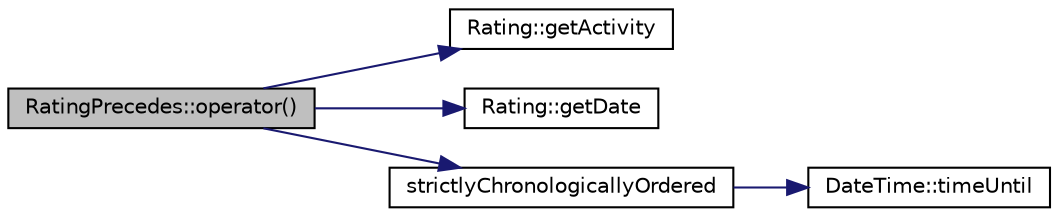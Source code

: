 digraph G
{
  edge [fontname="Helvetica",fontsize="10",labelfontname="Helvetica",labelfontsize="10"];
  node [fontname="Helvetica",fontsize="10",shape=record];
  rankdir=LR;
  Node1 [label="RatingPrecedes::operator()",height=0.2,width=0.4,color="black", fillcolor="grey75", style="filled" fontcolor="black"];
  Node1 -> Node2 [color="midnightblue",fontsize="10",style="solid",fontname="Helvetica"];
  Node2 [label="Rating::getActivity",height=0.2,width=0.4,color="black", fillcolor="white", style="filled",URL="$class_rating.html#a4cc66ebef80f160f94a58447bbb09a37"];
  Node1 -> Node3 [color="midnightblue",fontsize="10",style="solid",fontname="Helvetica"];
  Node3 [label="Rating::getDate",height=0.2,width=0.4,color="black", fillcolor="white", style="filled",URL="$class_rating.html#a7db2e3297f984c77d3247707a93e4584"];
  Node1 -> Node4 [color="midnightblue",fontsize="10",style="solid",fontname="Helvetica"];
  Node4 [label="strictlyChronologicallyOrdered",height=0.2,width=0.4,color="black", fillcolor="white", style="filled",URL="$_date_time_8cpp.html#a5a147ca41ccd908973aed68c859f8977"];
  Node4 -> Node5 [color="midnightblue",fontsize="10",style="solid",fontname="Helvetica"];
  Node5 [label="DateTime::timeUntil",height=0.2,width=0.4,color="black", fillcolor="white", style="filled",URL="$class_date_time.html#a7425ac1c6a4912d5ef46c8df1cc0cea2"];
}
